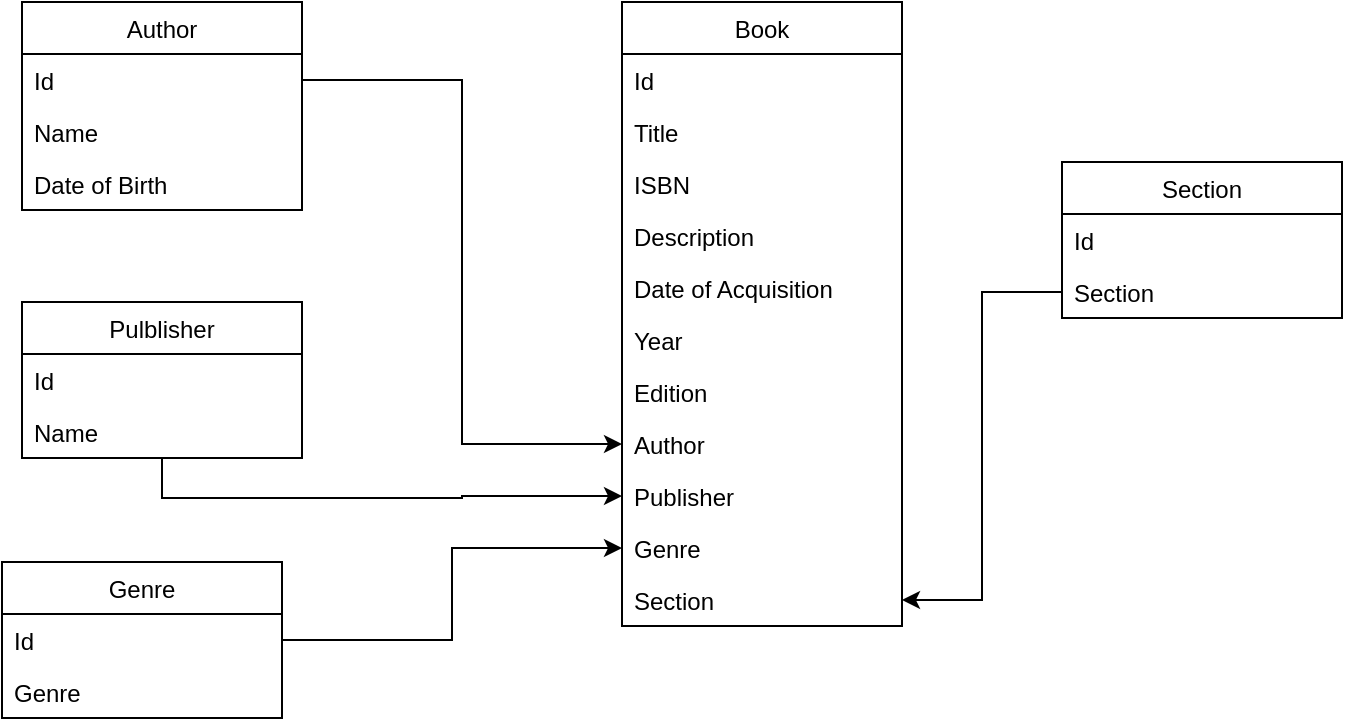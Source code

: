 <mxfile version="20.2.2" type="github">
  <diagram id="C5RBs43oDa-KdzZeNtuy" name="Page-1">
    <mxGraphModel dx="1422" dy="786" grid="1" gridSize="10" guides="1" tooltips="1" connect="1" arrows="1" fold="1" page="1" pageScale="1" pageWidth="827" pageHeight="1169" math="0" shadow="0">
      <root>
        <mxCell id="WIyWlLk6GJQsqaUBKTNV-0" />
        <mxCell id="WIyWlLk6GJQsqaUBKTNV-1" parent="WIyWlLk6GJQsqaUBKTNV-0" />
        <mxCell id="1W54wJNSnqR1B-9Diw4q-0" value="Author" style="swimlane;fontStyle=0;childLayout=stackLayout;horizontal=1;startSize=26;fillColor=none;horizontalStack=0;resizeParent=1;resizeParentMax=0;resizeLast=0;collapsible=1;marginBottom=0;" vertex="1" parent="WIyWlLk6GJQsqaUBKTNV-1">
          <mxGeometry x="100" y="60" width="140" height="104" as="geometry" />
        </mxCell>
        <mxCell id="1W54wJNSnqR1B-9Diw4q-1" value="Id" style="text;strokeColor=none;fillColor=none;align=left;verticalAlign=top;spacingLeft=4;spacingRight=4;overflow=hidden;rotatable=0;points=[[0,0.5],[1,0.5]];portConstraint=eastwest;" vertex="1" parent="1W54wJNSnqR1B-9Diw4q-0">
          <mxGeometry y="26" width="140" height="26" as="geometry" />
        </mxCell>
        <mxCell id="1W54wJNSnqR1B-9Diw4q-2" value="Name" style="text;strokeColor=none;fillColor=none;align=left;verticalAlign=top;spacingLeft=4;spacingRight=4;overflow=hidden;rotatable=0;points=[[0,0.5],[1,0.5]];portConstraint=eastwest;" vertex="1" parent="1W54wJNSnqR1B-9Diw4q-0">
          <mxGeometry y="52" width="140" height="26" as="geometry" />
        </mxCell>
        <mxCell id="1W54wJNSnqR1B-9Diw4q-3" value="Date of Birth" style="text;strokeColor=none;fillColor=none;align=left;verticalAlign=top;spacingLeft=4;spacingRight=4;overflow=hidden;rotatable=0;points=[[0,0.5],[1,0.5]];portConstraint=eastwest;" vertex="1" parent="1W54wJNSnqR1B-9Diw4q-0">
          <mxGeometry y="78" width="140" height="26" as="geometry" />
        </mxCell>
        <mxCell id="1W54wJNSnqR1B-9Diw4q-4" value="Book" style="swimlane;fontStyle=0;childLayout=stackLayout;horizontal=1;startSize=26;fillColor=none;horizontalStack=0;resizeParent=1;resizeParentMax=0;resizeLast=0;collapsible=1;marginBottom=0;" vertex="1" parent="WIyWlLk6GJQsqaUBKTNV-1">
          <mxGeometry x="400" y="60" width="140" height="312" as="geometry">
            <mxRectangle x="400" y="60" width="70" height="30" as="alternateBounds" />
          </mxGeometry>
        </mxCell>
        <mxCell id="1W54wJNSnqR1B-9Diw4q-5" value="Id" style="text;strokeColor=none;fillColor=none;align=left;verticalAlign=top;spacingLeft=4;spacingRight=4;overflow=hidden;rotatable=0;points=[[0,0.5],[1,0.5]];portConstraint=eastwest;" vertex="1" parent="1W54wJNSnqR1B-9Diw4q-4">
          <mxGeometry y="26" width="140" height="26" as="geometry" />
        </mxCell>
        <mxCell id="1W54wJNSnqR1B-9Diw4q-6" value="Title" style="text;strokeColor=none;fillColor=none;align=left;verticalAlign=top;spacingLeft=4;spacingRight=4;overflow=hidden;rotatable=0;points=[[0,0.5],[1,0.5]];portConstraint=eastwest;" vertex="1" parent="1W54wJNSnqR1B-9Diw4q-4">
          <mxGeometry y="52" width="140" height="26" as="geometry" />
        </mxCell>
        <mxCell id="1W54wJNSnqR1B-9Diw4q-7" value="ISBN" style="text;strokeColor=none;fillColor=none;align=left;verticalAlign=top;spacingLeft=4;spacingRight=4;overflow=hidden;rotatable=0;points=[[0,0.5],[1,0.5]];portConstraint=eastwest;" vertex="1" parent="1W54wJNSnqR1B-9Diw4q-4">
          <mxGeometry y="78" width="140" height="26" as="geometry" />
        </mxCell>
        <mxCell id="1W54wJNSnqR1B-9Diw4q-20" value="Description" style="text;strokeColor=none;fillColor=none;align=left;verticalAlign=top;spacingLeft=4;spacingRight=4;overflow=hidden;rotatable=0;points=[[0,0.5],[1,0.5]];portConstraint=eastwest;" vertex="1" parent="1W54wJNSnqR1B-9Diw4q-4">
          <mxGeometry y="104" width="140" height="26" as="geometry" />
        </mxCell>
        <mxCell id="1W54wJNSnqR1B-9Diw4q-24" value="Date of Acquisition" style="text;strokeColor=none;fillColor=none;align=left;verticalAlign=top;spacingLeft=4;spacingRight=4;overflow=hidden;rotatable=0;points=[[0,0.5],[1,0.5]];portConstraint=eastwest;" vertex="1" parent="1W54wJNSnqR1B-9Diw4q-4">
          <mxGeometry y="130" width="140" height="26" as="geometry" />
        </mxCell>
        <mxCell id="1W54wJNSnqR1B-9Diw4q-21" value="Year" style="text;strokeColor=none;fillColor=none;align=left;verticalAlign=top;spacingLeft=4;spacingRight=4;overflow=hidden;rotatable=0;points=[[0,0.5],[1,0.5]];portConstraint=eastwest;" vertex="1" parent="1W54wJNSnqR1B-9Diw4q-4">
          <mxGeometry y="156" width="140" height="26" as="geometry" />
        </mxCell>
        <mxCell id="1W54wJNSnqR1B-9Diw4q-22" value="Edition" style="text;strokeColor=none;fillColor=none;align=left;verticalAlign=top;spacingLeft=4;spacingRight=4;overflow=hidden;rotatable=0;points=[[0,0.5],[1,0.5]];portConstraint=eastwest;" vertex="1" parent="1W54wJNSnqR1B-9Diw4q-4">
          <mxGeometry y="182" width="140" height="26" as="geometry" />
        </mxCell>
        <mxCell id="1W54wJNSnqR1B-9Diw4q-25" value="Author" style="text;strokeColor=none;fillColor=none;align=left;verticalAlign=top;spacingLeft=4;spacingRight=4;overflow=hidden;rotatable=0;points=[[0,0.5],[1,0.5]];portConstraint=eastwest;" vertex="1" parent="1W54wJNSnqR1B-9Diw4q-4">
          <mxGeometry y="208" width="140" height="26" as="geometry" />
        </mxCell>
        <mxCell id="1W54wJNSnqR1B-9Diw4q-28" value="Publisher" style="text;strokeColor=none;fillColor=none;align=left;verticalAlign=top;spacingLeft=4;spacingRight=4;overflow=hidden;rotatable=0;points=[[0,0.5],[1,0.5]];portConstraint=eastwest;" vertex="1" parent="1W54wJNSnqR1B-9Diw4q-4">
          <mxGeometry y="234" width="140" height="26" as="geometry" />
        </mxCell>
        <mxCell id="1W54wJNSnqR1B-9Diw4q-30" value="Genre" style="text;strokeColor=none;fillColor=none;align=left;verticalAlign=top;spacingLeft=4;spacingRight=4;overflow=hidden;rotatable=0;points=[[0,0.5],[1,0.5]];portConstraint=eastwest;" vertex="1" parent="1W54wJNSnqR1B-9Diw4q-4">
          <mxGeometry y="260" width="140" height="26" as="geometry" />
        </mxCell>
        <mxCell id="1W54wJNSnqR1B-9Diw4q-32" value="Section" style="text;strokeColor=none;fillColor=none;align=left;verticalAlign=top;spacingLeft=4;spacingRight=4;overflow=hidden;rotatable=0;points=[[0,0.5],[1,0.5]];portConstraint=eastwest;" vertex="1" parent="1W54wJNSnqR1B-9Diw4q-4">
          <mxGeometry y="286" width="140" height="26" as="geometry" />
        </mxCell>
        <mxCell id="1W54wJNSnqR1B-9Diw4q-29" style="edgeStyle=orthogonalEdgeStyle;rounded=0;orthogonalLoop=1;jettySize=auto;html=1;" edge="1" parent="WIyWlLk6GJQsqaUBKTNV-1" source="1W54wJNSnqR1B-9Diw4q-8" target="1W54wJNSnqR1B-9Diw4q-28">
          <mxGeometry relative="1" as="geometry" />
        </mxCell>
        <mxCell id="1W54wJNSnqR1B-9Diw4q-8" value="Pulblisher" style="swimlane;fontStyle=0;childLayout=stackLayout;horizontal=1;startSize=26;fillColor=none;horizontalStack=0;resizeParent=1;resizeParentMax=0;resizeLast=0;collapsible=1;marginBottom=0;" vertex="1" parent="WIyWlLk6GJQsqaUBKTNV-1">
          <mxGeometry x="100" y="210" width="140" height="78" as="geometry" />
        </mxCell>
        <mxCell id="1W54wJNSnqR1B-9Diw4q-9" value="Id" style="text;strokeColor=none;fillColor=none;align=left;verticalAlign=top;spacingLeft=4;spacingRight=4;overflow=hidden;rotatable=0;points=[[0,0.5],[1,0.5]];portConstraint=eastwest;" vertex="1" parent="1W54wJNSnqR1B-9Diw4q-8">
          <mxGeometry y="26" width="140" height="26" as="geometry" />
        </mxCell>
        <mxCell id="1W54wJNSnqR1B-9Diw4q-10" value="Name" style="text;strokeColor=none;fillColor=none;align=left;verticalAlign=top;spacingLeft=4;spacingRight=4;overflow=hidden;rotatable=0;points=[[0,0.5],[1,0.5]];portConstraint=eastwest;" vertex="1" parent="1W54wJNSnqR1B-9Diw4q-8">
          <mxGeometry y="52" width="140" height="26" as="geometry" />
        </mxCell>
        <mxCell id="1W54wJNSnqR1B-9Diw4q-12" value="Section" style="swimlane;fontStyle=0;childLayout=stackLayout;horizontal=1;startSize=26;fillColor=none;horizontalStack=0;resizeParent=1;resizeParentMax=0;resizeLast=0;collapsible=1;marginBottom=0;" vertex="1" parent="WIyWlLk6GJQsqaUBKTNV-1">
          <mxGeometry x="620" y="140" width="140" height="78" as="geometry" />
        </mxCell>
        <mxCell id="1W54wJNSnqR1B-9Diw4q-13" value="Id" style="text;strokeColor=none;fillColor=none;align=left;verticalAlign=top;spacingLeft=4;spacingRight=4;overflow=hidden;rotatable=0;points=[[0,0.5],[1,0.5]];portConstraint=eastwest;" vertex="1" parent="1W54wJNSnqR1B-9Diw4q-12">
          <mxGeometry y="26" width="140" height="26" as="geometry" />
        </mxCell>
        <mxCell id="1W54wJNSnqR1B-9Diw4q-14" value="Section" style="text;strokeColor=none;fillColor=none;align=left;verticalAlign=top;spacingLeft=4;spacingRight=4;overflow=hidden;rotatable=0;points=[[0,0.5],[1,0.5]];portConstraint=eastwest;" vertex="1" parent="1W54wJNSnqR1B-9Diw4q-12">
          <mxGeometry y="52" width="140" height="26" as="geometry" />
        </mxCell>
        <mxCell id="1W54wJNSnqR1B-9Diw4q-17" value="Genre" style="swimlane;fontStyle=0;childLayout=stackLayout;horizontal=1;startSize=26;fillColor=none;horizontalStack=0;resizeParent=1;resizeParentMax=0;resizeLast=0;collapsible=1;marginBottom=0;" vertex="1" parent="WIyWlLk6GJQsqaUBKTNV-1">
          <mxGeometry x="90" y="340" width="140" height="78" as="geometry" />
        </mxCell>
        <mxCell id="1W54wJNSnqR1B-9Diw4q-18" value="Id" style="text;strokeColor=none;fillColor=none;align=left;verticalAlign=top;spacingLeft=4;spacingRight=4;overflow=hidden;rotatable=0;points=[[0,0.5],[1,0.5]];portConstraint=eastwest;" vertex="1" parent="1W54wJNSnqR1B-9Diw4q-17">
          <mxGeometry y="26" width="140" height="26" as="geometry" />
        </mxCell>
        <mxCell id="1W54wJNSnqR1B-9Diw4q-19" value="Genre" style="text;strokeColor=none;fillColor=none;align=left;verticalAlign=top;spacingLeft=4;spacingRight=4;overflow=hidden;rotatable=0;points=[[0,0.5],[1,0.5]];portConstraint=eastwest;" vertex="1" parent="1W54wJNSnqR1B-9Diw4q-17">
          <mxGeometry y="52" width="140" height="26" as="geometry" />
        </mxCell>
        <mxCell id="1W54wJNSnqR1B-9Diw4q-27" style="edgeStyle=orthogonalEdgeStyle;rounded=0;orthogonalLoop=1;jettySize=auto;html=1;" edge="1" parent="WIyWlLk6GJQsqaUBKTNV-1" source="1W54wJNSnqR1B-9Diw4q-1" target="1W54wJNSnqR1B-9Diw4q-25">
          <mxGeometry relative="1" as="geometry" />
        </mxCell>
        <mxCell id="1W54wJNSnqR1B-9Diw4q-31" style="edgeStyle=orthogonalEdgeStyle;rounded=0;orthogonalLoop=1;jettySize=auto;html=1;entryX=0;entryY=0.5;entryDx=0;entryDy=0;" edge="1" parent="WIyWlLk6GJQsqaUBKTNV-1" source="1W54wJNSnqR1B-9Diw4q-18" target="1W54wJNSnqR1B-9Diw4q-30">
          <mxGeometry relative="1" as="geometry" />
        </mxCell>
        <mxCell id="1W54wJNSnqR1B-9Diw4q-33" style="edgeStyle=orthogonalEdgeStyle;rounded=0;orthogonalLoop=1;jettySize=auto;html=1;" edge="1" parent="WIyWlLk6GJQsqaUBKTNV-1" source="1W54wJNSnqR1B-9Diw4q-14" target="1W54wJNSnqR1B-9Diw4q-32">
          <mxGeometry relative="1" as="geometry" />
        </mxCell>
      </root>
    </mxGraphModel>
  </diagram>
</mxfile>
